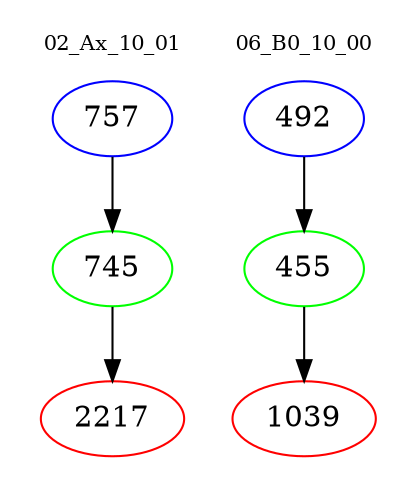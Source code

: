 digraph{
subgraph cluster_0 {
color = white
label = "02_Ax_10_01";
fontsize=10;
T0_757 [label="757", color="blue"]
T0_757 -> T0_745 [color="black"]
T0_745 [label="745", color="green"]
T0_745 -> T0_2217 [color="black"]
T0_2217 [label="2217", color="red"]
}
subgraph cluster_1 {
color = white
label = "06_B0_10_00";
fontsize=10;
T1_492 [label="492", color="blue"]
T1_492 -> T1_455 [color="black"]
T1_455 [label="455", color="green"]
T1_455 -> T1_1039 [color="black"]
T1_1039 [label="1039", color="red"]
}
}

